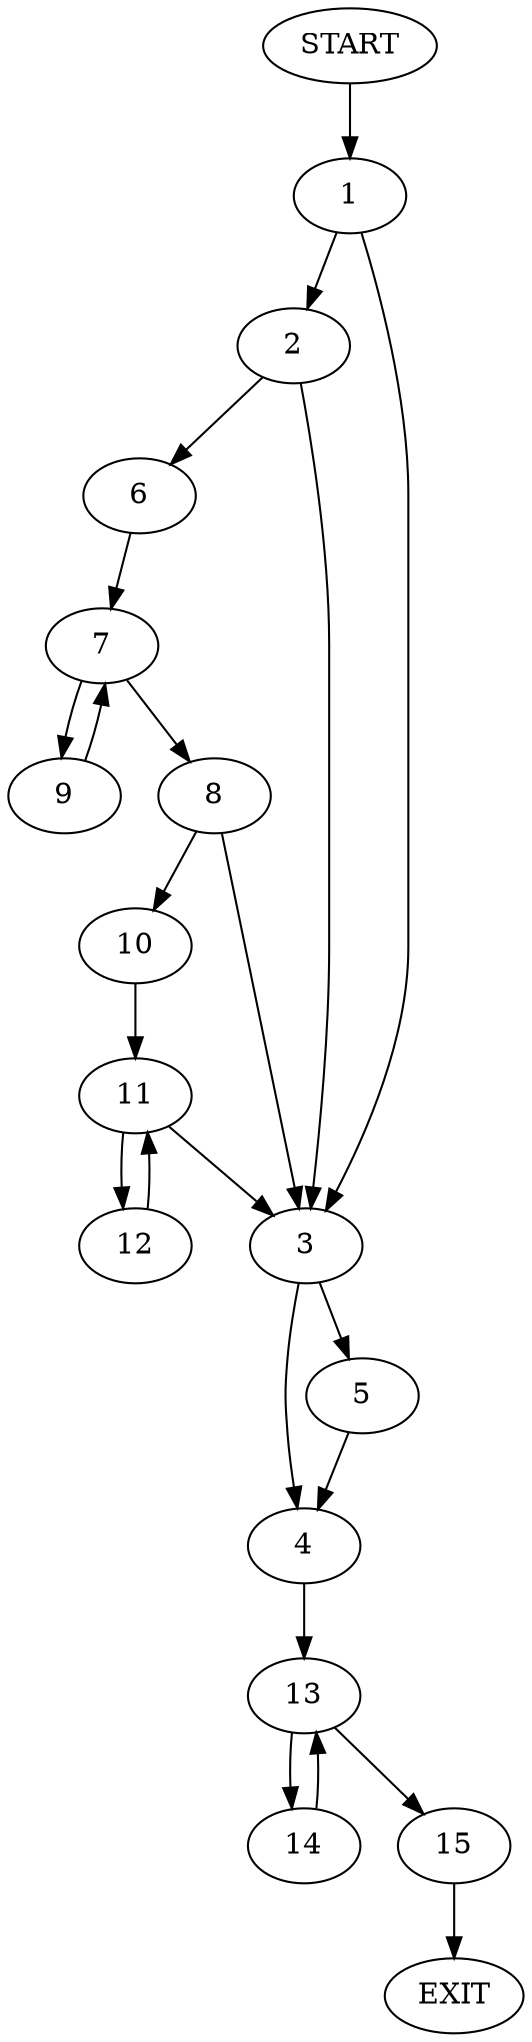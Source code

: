 digraph {
0 [label="START"]
16 [label="EXIT"]
0 -> 1
1 -> 2
1 -> 3
3 -> 4
3 -> 5
2 -> 6
2 -> 3
6 -> 7
7 -> 8
7 -> 9
9 -> 7
8 -> 3
8 -> 10
10 -> 11
11 -> 12
11 -> 3
12 -> 11
5 -> 4
4 -> 13
13 -> 14
13 -> 15
15 -> 16
14 -> 13
}
